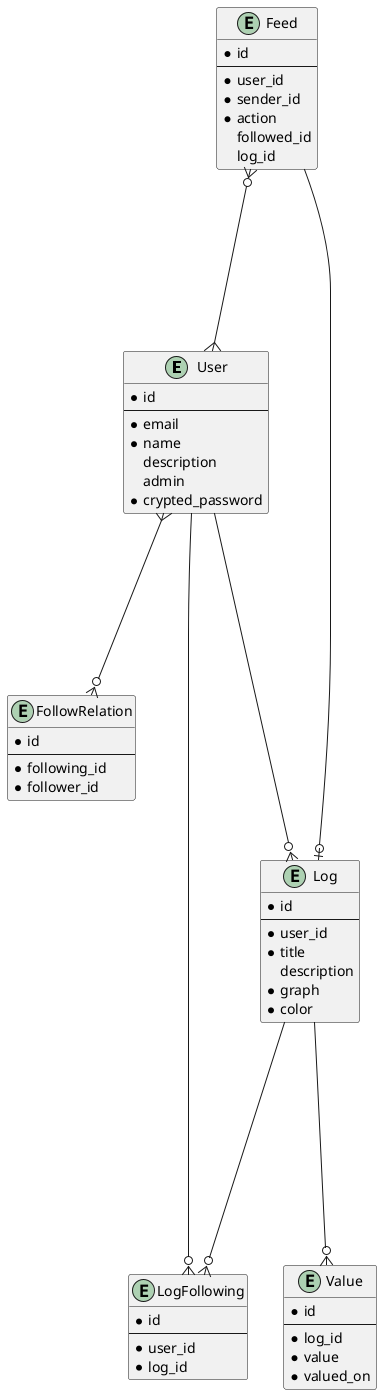 @startuml LogLog

entity User {
  * id
  --
  * email
  * name
  description
  admin
  * crypted_password
}

entity Log {
  * id
  --
  * user_id
  * title
  description
  * graph
  * color
}

entity Value {
  * id
  --
  * log_id
  * value
  * valued_on
}

entity Feed {
  * id
  --
  * user_id
  * sender_id
  * action
  followed_id
  log_id
}

entity FollowRelation {
  * id
  --
  * following_id
  * follower_id
}

entity LogFollowing {
  * id
  --
  * user_id
  * log_id
}

User -----o{ Log
User }----o{ FollowRelation
Log  -----o{ Value
User -----o{ LogFollowing
Log  -----o{ LogFollowing
Feed -----o| Log
Feed }o----{ User

@enduml
